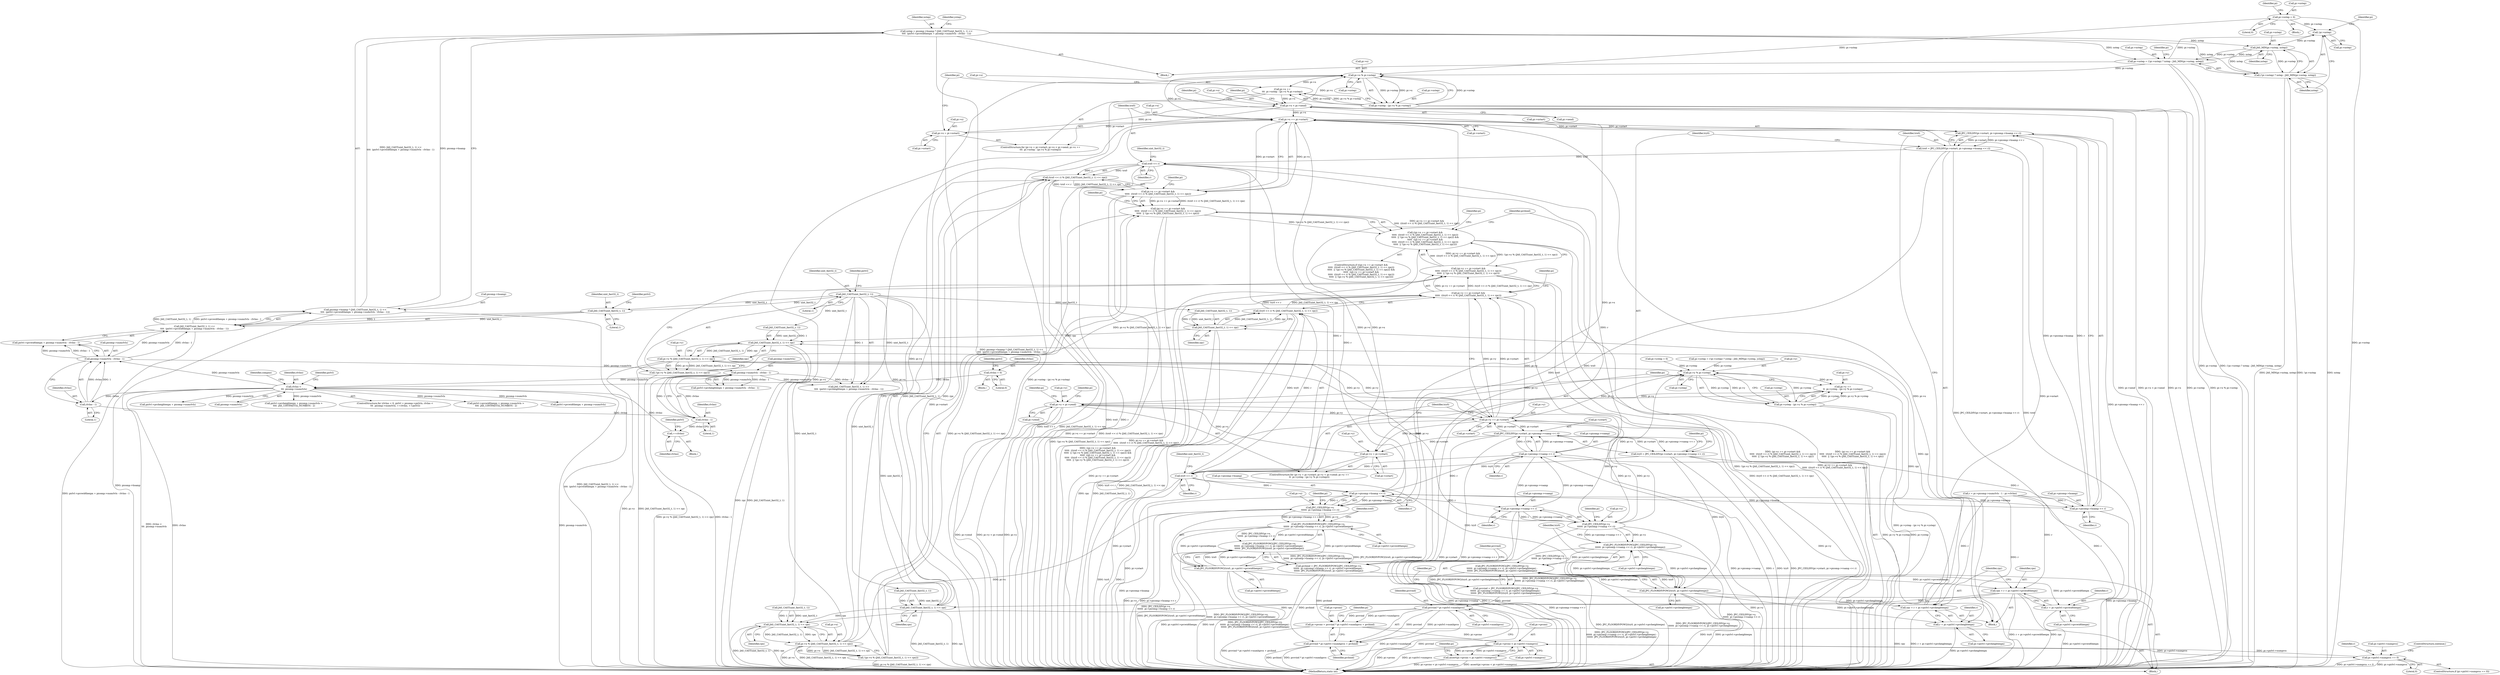 digraph "0_jasper_f25486c3d4aa472fec79150f2c41ed4333395d3d@pointer" {
"1000259" [label="(Call,!pi->xstep)"];
"1000254" [label="(Call,pi->xstep = (!pi->xstep) ? xstep : JAS_MIN(pi->xstep, xstep))"];
"1000264" [label="(Call,JAS_MIN(pi->xstep, xstep))"];
"1000259" [label="(Call,!pi->xstep)"];
"1000132" [label="(Call,pi->xstep = 0)"];
"1000212" [label="(Call,xstep = picomp->hsamp * (JAS_CAST(uint_fast32_t, 1) <<\n\t\t\t\t  (pirlvl->prcwidthexpn + picomp->numrlvls - rlvlno - 1)))"];
"1000214" [label="(Call,picomp->hsamp * (JAS_CAST(uint_fast32_t, 1) <<\n\t\t\t\t  (pirlvl->prcwidthexpn + picomp->numrlvls - rlvlno - 1)))"];
"1000218" [label="(Call,JAS_CAST(uint_fast32_t, 1) <<\n\t\t\t\t  (pirlvl->prcwidthexpn + picomp->numrlvls - rlvlno - 1))"];
"1000219" [label="(Call,JAS_CAST(uint_fast32_t, 1))"];
"1000240" [label="(Call,JAS_CAST(uint_fast32_t, 1))"];
"1000226" [label="(Call,picomp->numrlvls - rlvlno - 1)"];
"1000173" [label="(Call,rlvlno <\n \t\t\t  picomp->numrlvls)"];
"1000165" [label="(Call,rlvlno = 0)"];
"1000179" [label="(Call,++rlvlno)"];
"1000251" [label="(Call,rlvlno - 1)"];
"1000230" [label="(Call,rlvlno - 1)"];
"1000247" [label="(Call,picomp->numrlvls - rlvlno - 1)"];
"1000371" [label="(Call,pi->x % pi->xstep)"];
"1000363" [label="(Call,pi->x +=\n\t\t\t  pi->xstep - (pi->x % pi->xstep))"];
"1000356" [label="(Call,pi->x < pi->xend)"];
"1000524" [label="(Call,pi->x == pi->xstart)"];
"1000349" [label="(Call,pi->x = pi->xstart)"];
"1000496" [label="(Call,JPC_CEILDIV(pi->xstart, pi->picomp->hsamp << r))"];
"1000494" [label="(Call,trx0 = JPC_CEILDIV(pi->xstart, pi->picomp->hsamp << r))"];
"1000532" [label="(Call,trx0 << r)"];
"1000531" [label="(Call,(trx0 << r) % (JAS_CAST(uint_fast32_t, 1) << rpx))"];
"1000523" [label="(Call,pi->x == pi->xstart &&\n\t\t\t\t\t  ((trx0 << r) % (JAS_CAST(uint_fast32_t, 1) << rpx)))"];
"1000522" [label="(Call,(pi->x == pi->xstart &&\n\t\t\t\t\t  ((trx0 << r) % (JAS_CAST(uint_fast32_t, 1) << rpx)))\n\t\t\t\t\t  || !(pi->x % (JAS_CAST(uint_fast32_t, 1) << rpx)))"];
"1000521" [label="(Call,((pi->x == pi->xstart &&\n\t\t\t\t\t  ((trx0 << r) % (JAS_CAST(uint_fast32_t, 1) << rpx)))\n\t\t\t\t\t  || !(pi->x % (JAS_CAST(uint_fast32_t, 1) << rpx))) &&\n\t\t\t\t\t  ((pi->y == pi->ystart &&\n\t\t\t\t\t  ((try0 << r) % (JAS_CAST(uint_fast32_t, 1) << rpy)))\n\t\t\t\t\t  || !(pi->y % (JAS_CAST(uint_fast32_t, 1) << rpy))))"];
"1000560" [label="(Call,try0 << r)"];
"1000559" [label="(Call,(try0 << r) % (JAS_CAST(uint_fast32_t, 1) << rpy))"];
"1000551" [label="(Call,pi->y == pi->ystart &&\n\t\t\t\t\t  ((try0 << r) % (JAS_CAST(uint_fast32_t, 1) << rpy)))"];
"1000550" [label="(Call,(pi->y == pi->ystart &&\n\t\t\t\t\t  ((try0 << r) % (JAS_CAST(uint_fast32_t, 1) << rpy)))\n\t\t\t\t\t  || !(pi->y % (JAS_CAST(uint_fast32_t, 1) << rpy)))"];
"1000587" [label="(Call,pi->picomp->hsamp << r)"];
"1000500" [label="(Call,pi->picomp->hsamp << r)"];
"1000513" [label="(Call,pi->picomp->vsamp << r)"];
"1000509" [label="(Call,JPC_CEILDIV(pi->ystart, pi->picomp->vsamp << r))"];
"1000318" [label="(Call,pi->y = pi->ystart)"];
"1000325" [label="(Call,pi->y < pi->yend)"];
"1000340" [label="(Call,pi->y % pi->ystep)"];
"1000332" [label="(Call,pi->y +=\n\t\t  pi->ystep - (pi->y % pi->ystep))"];
"1000336" [label="(Call,pi->ystep - (pi->y % pi->ystep))"];
"1000552" [label="(Call,pi->y == pi->ystart)"];
"1000569" [label="(Call,pi->y % (JAS_CAST(uint_fast32_t, 1) << rpy))"];
"1000568" [label="(Call,!(pi->y % (JAS_CAST(uint_fast32_t, 1) << rpy)))"];
"1000610" [label="(Call,JPC_CEILDIV(pi->y,\n\t\t\t\t\t\t  pi->picomp->vsamp << r))"];
"1000609" [label="(Call,JPC_FLOORDIVPOW2(JPC_CEILDIV(pi->y,\n\t\t\t\t\t\t  pi->picomp->vsamp << r), pi->pirlvl->prcheightexpn))"];
"1000608" [label="(Call,JPC_FLOORDIVPOW2(JPC_CEILDIV(pi->y,\n\t\t\t\t\t\t  pi->picomp->vsamp << r), pi->pirlvl->prcheightexpn) -\n\t\t\t\t\t\t  JPC_FLOORDIVPOW2(try0, pi->pirlvl->prcheightexpn))"];
"1000606" [label="(Call,prcvind = JPC_FLOORDIVPOW2(JPC_CEILDIV(pi->y,\n\t\t\t\t\t\t  pi->picomp->vsamp << r), pi->pirlvl->prcheightexpn) -\n\t\t\t\t\t\t  JPC_FLOORDIVPOW2(try0, pi->pirlvl->prcheightexpn))"];
"1000638" [label="(Call,prcvind * pi->pirlvl->numhprcs)"];
"1000633" [label="(Call,pi->prcno = prcvind * pi->pirlvl->numhprcs + prchind)"];
"1000647" [label="(Call,pi->prcno < pi->pirlvl->numprcs)"];
"1000454" [label="(Call,pi->pirlvl->numprcs == 0)"];
"1000646" [label="(Call,assert(pi->prcno < pi->pirlvl->numprcs))"];
"1000637" [label="(Call,prcvind * pi->pirlvl->numhprcs + prchind)"];
"1000626" [label="(Call,JPC_FLOORDIVPOW2(try0, pi->pirlvl->prcheightexpn))"];
"1000485" [label="(Call,rpy = r + pi->pirlvl->prcheightexpn)"];
"1000563" [label="(Call,JAS_CAST(uint_fast32_t, 1) << rpy)"];
"1000573" [label="(Call,JAS_CAST(uint_fast32_t, 1) << rpy)"];
"1000487" [label="(Call,r + pi->pirlvl->prcheightexpn)"];
"1000507" [label="(Call,try0 = JPC_CEILDIV(pi->ystart, pi->picomp->vsamp << r))"];
"1000614" [label="(Call,pi->picomp->vsamp << r)"];
"1000583" [label="(Call,JPC_CEILDIV(pi->x,\n\t\t\t\t\t\t  pi->picomp->hsamp << r))"];
"1000582" [label="(Call,JPC_FLOORDIVPOW2(JPC_CEILDIV(pi->x,\n\t\t\t\t\t\t  pi->picomp->hsamp << r), pi->pirlvl->prcwidthexpn))"];
"1000581" [label="(Call,JPC_FLOORDIVPOW2(JPC_CEILDIV(pi->x,\n\t\t\t\t\t\t  pi->picomp->hsamp << r), pi->pirlvl->prcwidthexpn) -\n\t\t\t\t\t\t  JPC_FLOORDIVPOW2(trx0, pi->pirlvl->prcwidthexpn))"];
"1000579" [label="(Call,prchind = JPC_FLOORDIVPOW2(JPC_CEILDIV(pi->x,\n\t\t\t\t\t\t  pi->picomp->hsamp << r), pi->pirlvl->prcwidthexpn) -\n\t\t\t\t\t\t  JPC_FLOORDIVPOW2(trx0, pi->pirlvl->prcwidthexpn))"];
"1000599" [label="(Call,JPC_FLOORDIVPOW2(trx0, pi->pirlvl->prcwidthexpn))"];
"1000476" [label="(Call,rpx = r + pi->pirlvl->prcwidthexpn)"];
"1000535" [label="(Call,JAS_CAST(uint_fast32_t, 1) << rpx)"];
"1000545" [label="(Call,JAS_CAST(uint_fast32_t, 1) << rpx)"];
"1000541" [label="(Call,pi->x % (JAS_CAST(uint_fast32_t, 1) << rpx))"];
"1000540" [label="(Call,!(pi->x % (JAS_CAST(uint_fast32_t, 1) << rpx)))"];
"1000478" [label="(Call,r + pi->pirlvl->prcwidthexpn)"];
"1000367" [label="(Call,pi->xstep - (pi->x % pi->xstep))"];
"1000258" [label="(Call,(!pi->xstep) ? xstep : JAS_MIN(pi->xstep, xstep))"];
"1000351" [label="(Identifier,pi)"];
"1000227" [label="(Call,picomp->numrlvls)"];
"1000649" [label="(Identifier,pi)"];
"1000588" [label="(Call,pi->picomp->hsamp)"];
"1000577" [label="(Identifier,rpy)"];
"1000638" [label="(Call,prcvind * pi->pirlvl->numhprcs)"];
"1000621" [label="(Call,pi->pirlvl->prcheightexpn)"];
"1000606" [label="(Call,prcvind = JPC_FLOORDIVPOW2(JPC_CEILDIV(pi->y,\n\t\t\t\t\t\t  pi->picomp->vsamp << r), pi->pirlvl->prcheightexpn) -\n\t\t\t\t\t\t  JPC_FLOORDIVPOW2(try0, pi->pirlvl->prcheightexpn))"];
"1000165" [label="(Call,rlvlno = 0)"];
"1000550" [label="(Call,(pi->y == pi->ystart &&\n\t\t\t\t\t  ((try0 << r) % (JAS_CAST(uint_fast32_t, 1) << rpy)))\n\t\t\t\t\t  || !(pi->y % (JAS_CAST(uint_fast32_t, 1) << rpy)))"];
"1000327" [label="(Identifier,pi)"];
"1000353" [label="(Call,pi->xstart)"];
"1000254" [label="(Call,pi->xstep = (!pi->xstep) ? xstep : JAS_MIN(pi->xstep, xstep))"];
"1000640" [label="(Call,pi->pirlvl->numhprcs)"];
"1000634" [label="(Call,pi->prcno)"];
"1000564" [label="(Call,JAS_CAST(uint_fast32_t, 1))"];
"1000532" [label="(Call,trx0 << r)"];
"1000269" [label="(Call,pi->ystep = (!pi->ystep) ? ystep : JAS_MIN(pi->ystep, ystep))"];
"1000243" [label="(Call,pirlvl->prcheightexpn + picomp->numrlvls - rlvlno - 1)"];
"1000479" [label="(Identifier,r)"];
"1000212" [label="(Call,xstep = picomp->hsamp * (JAS_CAST(uint_fast32_t, 1) <<\n\t\t\t\t  (pirlvl->prcwidthexpn + picomp->numrlvls - rlvlno - 1)))"];
"1000541" [label="(Call,pi->x % (JAS_CAST(uint_fast32_t, 1) << rpx))"];
"1000218" [label="(Call,JAS_CAST(uint_fast32_t, 1) <<\n\t\t\t\t  (pirlvl->prcwidthexpn + picomp->numrlvls - rlvlno - 1))"];
"1000537" [label="(Identifier,uint_fast32_t)"];
"1000551" [label="(Call,pi->y == pi->ystart &&\n\t\t\t\t\t  ((try0 << r) % (JAS_CAST(uint_fast32_t, 1) << rpy)))"];
"1000356" [label="(Call,pi->x < pi->xend)"];
"1000139" [label="(Identifier,pi)"];
"1000242" [label="(Literal,1)"];
"1000159" [label="(Identifier,compno)"];
"1000255" [label="(Call,pi->xstep)"];
"1000186" [label="(Call,pirlvl->prcwidthexpn + picomp->numrlvls >\n \t\t\t\t  JAS_UINTFAST32_NUMBITS - 2)"];
"1000528" [label="(Call,pi->xstart)"];
"1000531" [label="(Call,(trx0 << r) % (JAS_CAST(uint_fast32_t, 1) << rpx))"];
"1000507" [label="(Call,try0 = JPC_CEILDIV(pi->ystart, pi->picomp->vsamp << r))"];
"1000336" [label="(Call,pi->ystep - (pi->y % pi->ystep))"];
"1000260" [label="(Call,pi->xstep)"];
"1000523" [label="(Call,pi->x == pi->xstart &&\n\t\t\t\t\t  ((trx0 << r) % (JAS_CAST(uint_fast32_t, 1) << rpx)))"];
"1000561" [label="(Identifier,try0)"];
"1000608" [label="(Call,JPC_FLOORDIVPOW2(JPC_CEILDIV(pi->y,\n\t\t\t\t\t\t  pi->picomp->vsamp << r), pi->pirlvl->prcheightexpn) -\n\t\t\t\t\t\t  JPC_FLOORDIVPOW2(try0, pi->pirlvl->prcheightexpn))"];
"1000645" [label="(Identifier,prchind)"];
"1000454" [label="(Call,pi->pirlvl->numprcs == 0)"];
"1000221" [label="(Literal,1)"];
"1000477" [label="(Identifier,rpx)"];
"1000187" [label="(Call,pirlvl->prcwidthexpn + picomp->numrlvls)"];
"1000341" [label="(Call,pi->y)"];
"1000183" [label="(Block,)"];
"1000611" [label="(Call,pi->y)"];
"1000647" [label="(Call,pi->prcno < pi->pirlvl->numprcs)"];
"1000486" [label="(Identifier,rpy)"];
"1000601" [label="(Call,pi->pirlvl->prcwidthexpn)"];
"1000326" [label="(Call,pi->y)"];
"1000545" [label="(Call,JAS_CAST(uint_fast32_t, 1) << rpx)"];
"1000584" [label="(Call,pi->x)"];
"1000568" [label="(Call,!(pi->y % (JAS_CAST(uint_fast32_t, 1) << rpy)))"];
"1000314" [label="(Identifier,pi)"];
"1000215" [label="(Call,picomp->hsamp)"];
"1000348" [label="(ControlStructure,for (pi->x = pi->xstart; pi->x < pi->xend; pi->x +=\n\t\t\t  pi->xstep - (pi->x % pi->xstep)))"];
"1000556" [label="(Call,pi->ystart)"];
"1000251" [label="(Call,rlvlno - 1)"];
"1000573" [label="(Call,JAS_CAST(uint_fast32_t, 1) << rpy)"];
"1000635" [label="(Identifier,pi)"];
"1000600" [label="(Identifier,trx0)"];
"1000248" [label="(Call,picomp->numrlvls)"];
"1000174" [label="(Identifier,rlvlno)"];
"1000508" [label="(Identifier,try0)"];
"1000137" [label="(Call,pi->ystep = 0)"];
"1000234" [label="(Identifier,ystep)"];
"1000372" [label="(Call,pi->x)"];
"1000318" [label="(Call,pi->y = pi->ystart)"];
"1000214" [label="(Call,picomp->hsamp * (JAS_CAST(uint_fast32_t, 1) <<\n\t\t\t\t  (pirlvl->prcwidthexpn + picomp->numrlvls - rlvlno - 1)))"];
"1000596" [label="(Identifier,pi)"];
"1000258" [label="(Call,(!pi->xstep) ? xstep : JAS_MIN(pi->xstep, xstep))"];
"1000478" [label="(Call,r + pi->pirlvl->prcwidthexpn)"];
"1000536" [label="(Call,JAS_CAST(uint_fast32_t, 1))"];
"1000375" [label="(Call,pi->xstep)"];
"1000268" [label="(Identifier,xstep)"];
"1000198" [label="(Call,pirlvl->prcheightexpn + picomp->numrlvls)"];
"1000213" [label="(Identifier,xstep)"];
"1000349" [label="(Call,pi->x = pi->xstart)"];
"1000525" [label="(Call,pi->x)"];
"1000224" [label="(Identifier,pirlvl)"];
"1000609" [label="(Call,JPC_FLOORDIVPOW2(JPC_CEILDIV(pi->y,\n\t\t\t\t\t\t  pi->picomp->vsamp << r), pi->pirlvl->prcheightexpn))"];
"1000241" [label="(Identifier,uint_fast32_t)"];
"1000543" [label="(Identifier,pi)"];
"1000175" [label="(Call,picomp->numrlvls)"];
"1000513" [label="(Call,pi->picomp->vsamp << r)"];
"1000563" [label="(Call,JAS_CAST(uint_fast32_t, 1) << rpy)"];
"1000178" [label="(Block,)"];
"1000552" [label="(Call,pi->y == pi->ystart)"];
"1000633" [label="(Call,pi->prcno = prcvind * pi->pirlvl->numhprcs + prchind)"];
"1000712" [label="(MethodReturn,static int)"];
"1000266" [label="(Identifier,pi)"];
"1000578" [label="(Block,)"];
"1000626" [label="(Call,JPC_FLOORDIVPOW2(try0, pi->pirlvl->prcheightexpn))"];
"1000535" [label="(Call,JAS_CAST(uint_fast32_t, 1) << rpx)"];
"1000367" [label="(Call,pi->xstep - (pi->x % pi->xstep))"];
"1000464" [label="(Identifier,r)"];
"1000610" [label="(Call,JPC_CEILDIV(pi->y,\n\t\t\t\t\t\t  pi->picomp->vsamp << r))"];
"1000371" [label="(Call,pi->x % pi->xstep)"];
"1000360" [label="(Call,pi->xend)"];
"1000485" [label="(Call,rpy = r + pi->pirlvl->prcheightexpn)"];
"1000521" [label="(Call,((pi->x == pi->xstart &&\n\t\t\t\t\t  ((trx0 << r) % (JAS_CAST(uint_fast32_t, 1) << rpx)))\n\t\t\t\t\t  || !(pi->x % (JAS_CAST(uint_fast32_t, 1) << rpx))) &&\n\t\t\t\t\t  ((pi->y == pi->ystart &&\n\t\t\t\t\t  ((try0 << r) % (JAS_CAST(uint_fast32_t, 1) << rpy)))\n\t\t\t\t\t  || !(pi->y % (JAS_CAST(uint_fast32_t, 1) << rpy))))"];
"1000646" [label="(Call,assert(pi->prcno < pi->pirlvl->numprcs))"];
"1000526" [label="(Identifier,pi)"];
"1000166" [label="(Identifier,rlvlno)"];
"1000496" [label="(Call,JPC_CEILDIV(pi->xstart, pi->picomp->hsamp << r))"];
"1000520" [label="(ControlStructure,if (((pi->x == pi->xstart &&\n\t\t\t\t\t  ((trx0 << r) % (JAS_CAST(uint_fast32_t, 1) << rpx)))\n\t\t\t\t\t  || !(pi->x % (JAS_CAST(uint_fast32_t, 1) << rpx))) &&\n\t\t\t\t\t  ((pi->y == pi->ystart &&\n\t\t\t\t\t  ((try0 << r) % (JAS_CAST(uint_fast32_t, 1) << rpy)))\n\t\t\t\t\t  || !(pi->y % (JAS_CAST(uint_fast32_t, 1) << rpy)))))"];
"1000546" [label="(Call,JAS_CAST(uint_fast32_t, 1))"];
"1000337" [label="(Call,pi->ystep)"];
"1000581" [label="(Call,JPC_FLOORDIVPOW2(JPC_CEILDIV(pi->x,\n\t\t\t\t\t\t  pi->picomp->hsamp << r), pi->pirlvl->prcwidthexpn) -\n\t\t\t\t\t\t  JPC_FLOORDIVPOW2(trx0, pi->pirlvl->prcwidthexpn))"];
"1000522" [label="(Call,(pi->x == pi->xstart &&\n\t\t\t\t\t  ((trx0 << r) % (JAS_CAST(uint_fast32_t, 1) << rpx)))\n\t\t\t\t\t  || !(pi->x % (JAS_CAST(uint_fast32_t, 1) << rpx)))"];
"1000637" [label="(Call,prcvind * pi->pirlvl->numhprcs + prchind)"];
"1000639" [label="(Identifier,prcvind)"];
"1000173" [label="(Call,rlvlno <\n \t\t\t  picomp->numrlvls)"];
"1000628" [label="(Call,pi->pirlvl->prcheightexpn)"];
"1000222" [label="(Call,pirlvl->prcwidthexpn + picomp->numrlvls - rlvlno - 1)"];
"1000648" [label="(Call,pi->prcno)"];
"1000259" [label="(Call,!pi->xstep)"];
"1000357" [label="(Call,pi->x)"];
"1000322" [label="(Call,pi->ystart)"];
"1000240" [label="(Call,JAS_CAST(uint_fast32_t, 1))"];
"1000169" [label="(Identifier,pirlvl)"];
"1000559" [label="(Call,(try0 << r) % (JAS_CAST(uint_fast32_t, 1) << rpy))"];
"1000514" [label="(Call,pi->picomp->vsamp)"];
"1000334" [label="(Identifier,pi)"];
"1000569" [label="(Call,pi->y % (JAS_CAST(uint_fast32_t, 1) << rpy))"];
"1000587" [label="(Call,pi->picomp->hsamp << r)"];
"1000489" [label="(Call,pi->pirlvl->prcheightexpn)"];
"1000488" [label="(Identifier,r)"];
"1000594" [label="(Call,pi->pirlvl->prcwidthexpn)"];
"1000554" [label="(Identifier,pi)"];
"1000476" [label="(Call,rpx = r + pi->pirlvl->prcwidthexpn)"];
"1000265" [label="(Call,pi->xstep)"];
"1000252" [label="(Identifier,rlvlno)"];
"1000580" [label="(Identifier,prchind)"];
"1000460" [label="(Literal,0)"];
"1000219" [label="(Call,JAS_CAST(uint_fast32_t, 1))"];
"1000164" [label="(Block,)"];
"1000383" [label="(Identifier,pi)"];
"1000509" [label="(Call,JPC_CEILDIV(pi->ystart, pi->picomp->vsamp << r))"];
"1000364" [label="(Call,pi->x)"];
"1000340" [label="(Call,pi->y % pi->ystep)"];
"1000627" [label="(Identifier,try0)"];
"1000332" [label="(Call,pi->y +=\n\t\t  pi->ystep - (pi->y % pi->ystep))"];
"1000542" [label="(Call,pi->x)"];
"1000607" [label="(Identifier,prcvind)"];
"1000231" [label="(Identifier,rlvlno)"];
"1000510" [label="(Call,pi->ystart)"];
"1000182" [label="(Identifier,pirlvl)"];
"1000480" [label="(Call,pi->pirlvl->prcwidthexpn)"];
"1000553" [label="(Call,pi->y)"];
"1000245" [label="(Identifier,pirlvl)"];
"1000533" [label="(Identifier,trx0)"];
"1000579" [label="(Call,prchind = JPC_FLOORDIVPOW2(JPC_CEILDIV(pi->x,\n\t\t\t\t\t\t  pi->picomp->hsamp << r), pi->pirlvl->prcwidthexpn) -\n\t\t\t\t\t\t  JPC_FLOORDIVPOW2(trx0, pi->pirlvl->prcwidthexpn))"];
"1000131" [label="(Block,)"];
"1000453" [label="(ControlStructure,if (pi->pirlvl->numprcs == 0))"];
"1000497" [label="(Call,pi->xstart)"];
"1000132" [label="(Call,pi->xstep = 0)"];
"1000363" [label="(Call,pi->x +=\n\t\t\t  pi->xstep - (pi->x % pi->xstep))"];
"1000583" [label="(Call,JPC_CEILDIV(pi->x,\n\t\t\t\t\t\t  pi->picomp->hsamp << r))"];
"1000562" [label="(Identifier,r)"];
"1000549" [label="(Identifier,rpx)"];
"1000540" [label="(Call,!(pi->x % (JAS_CAST(uint_fast32_t, 1) << rpx)))"];
"1000179" [label="(Call,++rlvlno)"];
"1000524" [label="(Call,pi->x == pi->xstart)"];
"1000271" [label="(Identifier,pi)"];
"1000593" [label="(Identifier,r)"];
"1000368" [label="(Call,pi->xstep)"];
"1000226" [label="(Call,picomp->numrlvls - rlvlno - 1)"];
"1000455" [label="(Call,pi->pirlvl->numprcs)"];
"1000325" [label="(Call,pi->y < pi->yend)"];
"1000651" [label="(Call,pi->pirlvl->numprcs)"];
"1000539" [label="(Identifier,rpx)"];
"1000570" [label="(Call,pi->y)"];
"1000614" [label="(Call,pi->picomp->vsamp << r)"];
"1000253" [label="(Literal,1)"];
"1000167" [label="(Literal,0)"];
"1000494" [label="(Call,trx0 = JPC_CEILDIV(pi->xstart, pi->picomp->hsamp << r))"];
"1000500" [label="(Call,pi->picomp->hsamp << r)"];
"1000599" [label="(Call,JPC_FLOORDIVPOW2(trx0, pi->pirlvl->prcwidthexpn))"];
"1000574" [label="(Call,JAS_CAST(uint_fast32_t, 1))"];
"1000519" [label="(Identifier,r)"];
"1000462" [label="(ControlStructure,continue;)"];
"1000317" [label="(ControlStructure,for (pi->y = pi->ystart; pi->y < pi->yend; pi->y +=\n\t\t  pi->ystep - (pi->y % pi->ystep)))"];
"1000329" [label="(Call,pi->yend)"];
"1000197" [label="(Call,pirlvl->prcheightexpn + picomp->numrlvls >\n \t\t\t\t  JAS_UINTFAST32_NUMBITS - 2)"];
"1000659" [label="(Identifier,pi)"];
"1000567" [label="(Identifier,rpy)"];
"1000180" [label="(Identifier,rlvlno)"];
"1000189" [label="(Identifier,pirlvl)"];
"1000620" [label="(Identifier,r)"];
"1000232" [label="(Literal,1)"];
"1000506" [label="(Identifier,r)"];
"1000571" [label="(Identifier,pi)"];
"1000358" [label="(Identifier,pi)"];
"1000264" [label="(Call,JAS_MIN(pi->xstep, xstep))"];
"1000163" [label="(ControlStructure,for (rlvlno = 0, pirlvl = picomp->pirlvls; rlvlno <\n \t\t\t  picomp->numrlvls; ++rlvlno, ++pirlvl))"];
"1000136" [label="(Literal,0)"];
"1000463" [label="(Call,r = pi->picomp->numrlvls - 1 - pi->rlvlno)"];
"1000565" [label="(Identifier,uint_fast32_t)"];
"1000350" [label="(Call,pi->x)"];
"1000534" [label="(Identifier,r)"];
"1000560" [label="(Call,try0 << r)"];
"1000247" [label="(Call,picomp->numrlvls - rlvlno - 1)"];
"1000623" [label="(Identifier,pi)"];
"1000133" [label="(Call,pi->xstep)"];
"1000263" [label="(Identifier,xstep)"];
"1000220" [label="(Identifier,uint_fast32_t)"];
"1000426" [label="(Block,)"];
"1000319" [label="(Call,pi->y)"];
"1000501" [label="(Call,pi->picomp->hsamp)"];
"1000333" [label="(Call,pi->y)"];
"1000615" [label="(Call,pi->picomp->vsamp)"];
"1000230" [label="(Call,rlvlno - 1)"];
"1000344" [label="(Call,pi->ystep)"];
"1000420" [label="(Identifier,pi)"];
"1000239" [label="(Call,JAS_CAST(uint_fast32_t, 1) <<\n\t\t\t\t  (pirlvl->prcheightexpn + picomp->numrlvls - rlvlno - 1))"];
"1000487" [label="(Call,r + pi->pirlvl->prcheightexpn)"];
"1000582" [label="(Call,JPC_FLOORDIVPOW2(JPC_CEILDIV(pi->x,\n\t\t\t\t\t\t  pi->picomp->hsamp << r), pi->pirlvl->prcwidthexpn))"];
"1000495" [label="(Identifier,trx0)"];
"1000259" -> "1000258"  [label="AST: "];
"1000259" -> "1000260"  [label="CFG: "];
"1000260" -> "1000259"  [label="AST: "];
"1000263" -> "1000259"  [label="CFG: "];
"1000266" -> "1000259"  [label="CFG: "];
"1000254" -> "1000259"  [label="DDG: pi->xstep"];
"1000132" -> "1000259"  [label="DDG: pi->xstep"];
"1000259" -> "1000264"  [label="DDG: pi->xstep"];
"1000254" -> "1000183"  [label="AST: "];
"1000254" -> "1000258"  [label="CFG: "];
"1000255" -> "1000254"  [label="AST: "];
"1000258" -> "1000254"  [label="AST: "];
"1000271" -> "1000254"  [label="CFG: "];
"1000254" -> "1000712"  [label="DDG: pi->xstep"];
"1000254" -> "1000712"  [label="DDG: (!pi->xstep) ? xstep : JAS_MIN(pi->xstep, xstep)"];
"1000264" -> "1000254"  [label="DDG: xstep"];
"1000264" -> "1000254"  [label="DDG: pi->xstep"];
"1000212" -> "1000254"  [label="DDG: xstep"];
"1000254" -> "1000371"  [label="DDG: pi->xstep"];
"1000264" -> "1000258"  [label="AST: "];
"1000264" -> "1000268"  [label="CFG: "];
"1000265" -> "1000264"  [label="AST: "];
"1000268" -> "1000264"  [label="AST: "];
"1000258" -> "1000264"  [label="CFG: "];
"1000264" -> "1000258"  [label="DDG: xstep"];
"1000264" -> "1000258"  [label="DDG: pi->xstep"];
"1000212" -> "1000264"  [label="DDG: xstep"];
"1000132" -> "1000131"  [label="AST: "];
"1000132" -> "1000136"  [label="CFG: "];
"1000133" -> "1000132"  [label="AST: "];
"1000136" -> "1000132"  [label="AST: "];
"1000139" -> "1000132"  [label="CFG: "];
"1000132" -> "1000712"  [label="DDG: pi->xstep"];
"1000132" -> "1000371"  [label="DDG: pi->xstep"];
"1000212" -> "1000183"  [label="AST: "];
"1000212" -> "1000214"  [label="CFG: "];
"1000213" -> "1000212"  [label="AST: "];
"1000214" -> "1000212"  [label="AST: "];
"1000234" -> "1000212"  [label="CFG: "];
"1000212" -> "1000712"  [label="DDG: picomp->hsamp * (JAS_CAST(uint_fast32_t, 1) <<\n\t\t\t\t  (pirlvl->prcwidthexpn + picomp->numrlvls - rlvlno - 1))"];
"1000214" -> "1000212"  [label="DDG: picomp->hsamp"];
"1000214" -> "1000212"  [label="DDG: JAS_CAST(uint_fast32_t, 1) <<\n\t\t\t\t  (pirlvl->prcwidthexpn + picomp->numrlvls - rlvlno - 1)"];
"1000212" -> "1000258"  [label="DDG: xstep"];
"1000214" -> "1000218"  [label="CFG: "];
"1000215" -> "1000214"  [label="AST: "];
"1000218" -> "1000214"  [label="AST: "];
"1000214" -> "1000712"  [label="DDG: JAS_CAST(uint_fast32_t, 1) <<\n\t\t\t\t  (pirlvl->prcwidthexpn + picomp->numrlvls - rlvlno - 1)"];
"1000214" -> "1000712"  [label="DDG: picomp->hsamp"];
"1000218" -> "1000214"  [label="DDG: JAS_CAST(uint_fast32_t, 1)"];
"1000218" -> "1000214"  [label="DDG: pirlvl->prcwidthexpn + picomp->numrlvls - rlvlno - 1"];
"1000218" -> "1000222"  [label="CFG: "];
"1000219" -> "1000218"  [label="AST: "];
"1000222" -> "1000218"  [label="AST: "];
"1000218" -> "1000712"  [label="DDG: pirlvl->prcwidthexpn + picomp->numrlvls - rlvlno - 1"];
"1000219" -> "1000218"  [label="DDG: uint_fast32_t"];
"1000219" -> "1000218"  [label="DDG: 1"];
"1000226" -> "1000218"  [label="DDG: picomp->numrlvls"];
"1000226" -> "1000218"  [label="DDG: rlvlno - 1"];
"1000219" -> "1000221"  [label="CFG: "];
"1000220" -> "1000219"  [label="AST: "];
"1000221" -> "1000219"  [label="AST: "];
"1000224" -> "1000219"  [label="CFG: "];
"1000240" -> "1000219"  [label="DDG: uint_fast32_t"];
"1000219" -> "1000240"  [label="DDG: uint_fast32_t"];
"1000240" -> "1000239"  [label="AST: "];
"1000240" -> "1000242"  [label="CFG: "];
"1000241" -> "1000240"  [label="AST: "];
"1000242" -> "1000240"  [label="AST: "];
"1000245" -> "1000240"  [label="CFG: "];
"1000240" -> "1000712"  [label="DDG: uint_fast32_t"];
"1000240" -> "1000239"  [label="DDG: uint_fast32_t"];
"1000240" -> "1000239"  [label="DDG: 1"];
"1000240" -> "1000536"  [label="DDG: uint_fast32_t"];
"1000240" -> "1000546"  [label="DDG: uint_fast32_t"];
"1000240" -> "1000564"  [label="DDG: uint_fast32_t"];
"1000240" -> "1000574"  [label="DDG: uint_fast32_t"];
"1000226" -> "1000222"  [label="AST: "];
"1000226" -> "1000230"  [label="CFG: "];
"1000227" -> "1000226"  [label="AST: "];
"1000230" -> "1000226"  [label="AST: "];
"1000222" -> "1000226"  [label="CFG: "];
"1000226" -> "1000222"  [label="DDG: picomp->numrlvls"];
"1000226" -> "1000222"  [label="DDG: rlvlno - 1"];
"1000173" -> "1000226"  [label="DDG: picomp->numrlvls"];
"1000230" -> "1000226"  [label="DDG: rlvlno"];
"1000230" -> "1000226"  [label="DDG: 1"];
"1000226" -> "1000247"  [label="DDG: picomp->numrlvls"];
"1000173" -> "1000163"  [label="AST: "];
"1000173" -> "1000175"  [label="CFG: "];
"1000174" -> "1000173"  [label="AST: "];
"1000175" -> "1000173"  [label="AST: "];
"1000189" -> "1000173"  [label="CFG: "];
"1000159" -> "1000173"  [label="CFG: "];
"1000173" -> "1000712"  [label="DDG: rlvlno <\n \t\t\t  picomp->numrlvls"];
"1000173" -> "1000712"  [label="DDG: rlvlno"];
"1000173" -> "1000712"  [label="DDG: picomp->numrlvls"];
"1000165" -> "1000173"  [label="DDG: rlvlno"];
"1000179" -> "1000173"  [label="DDG: rlvlno"];
"1000247" -> "1000173"  [label="DDG: picomp->numrlvls"];
"1000173" -> "1000186"  [label="DDG: picomp->numrlvls"];
"1000173" -> "1000187"  [label="DDG: picomp->numrlvls"];
"1000173" -> "1000197"  [label="DDG: picomp->numrlvls"];
"1000173" -> "1000198"  [label="DDG: picomp->numrlvls"];
"1000173" -> "1000230"  [label="DDG: rlvlno"];
"1000165" -> "1000164"  [label="AST: "];
"1000165" -> "1000167"  [label="CFG: "];
"1000166" -> "1000165"  [label="AST: "];
"1000167" -> "1000165"  [label="AST: "];
"1000169" -> "1000165"  [label="CFG: "];
"1000179" -> "1000178"  [label="AST: "];
"1000179" -> "1000180"  [label="CFG: "];
"1000180" -> "1000179"  [label="AST: "];
"1000182" -> "1000179"  [label="CFG: "];
"1000251" -> "1000179"  [label="DDG: rlvlno"];
"1000251" -> "1000247"  [label="AST: "];
"1000251" -> "1000253"  [label="CFG: "];
"1000252" -> "1000251"  [label="AST: "];
"1000253" -> "1000251"  [label="AST: "];
"1000247" -> "1000251"  [label="CFG: "];
"1000251" -> "1000247"  [label="DDG: rlvlno"];
"1000251" -> "1000247"  [label="DDG: 1"];
"1000230" -> "1000251"  [label="DDG: rlvlno"];
"1000230" -> "1000232"  [label="CFG: "];
"1000231" -> "1000230"  [label="AST: "];
"1000232" -> "1000230"  [label="AST: "];
"1000247" -> "1000243"  [label="AST: "];
"1000248" -> "1000247"  [label="AST: "];
"1000243" -> "1000247"  [label="CFG: "];
"1000247" -> "1000712"  [label="DDG: rlvlno - 1"];
"1000247" -> "1000239"  [label="DDG: picomp->numrlvls"];
"1000247" -> "1000239"  [label="DDG: rlvlno - 1"];
"1000247" -> "1000243"  [label="DDG: picomp->numrlvls"];
"1000247" -> "1000243"  [label="DDG: rlvlno - 1"];
"1000371" -> "1000367"  [label="AST: "];
"1000371" -> "1000375"  [label="CFG: "];
"1000372" -> "1000371"  [label="AST: "];
"1000375" -> "1000371"  [label="AST: "];
"1000367" -> "1000371"  [label="CFG: "];
"1000371" -> "1000363"  [label="DDG: pi->x"];
"1000371" -> "1000367"  [label="DDG: pi->xstep"];
"1000371" -> "1000367"  [label="DDG: pi->x"];
"1000524" -> "1000371"  [label="DDG: pi->x"];
"1000356" -> "1000371"  [label="DDG: pi->x"];
"1000583" -> "1000371"  [label="DDG: pi->x"];
"1000541" -> "1000371"  [label="DDG: pi->x"];
"1000367" -> "1000371"  [label="DDG: pi->xstep"];
"1000363" -> "1000348"  [label="AST: "];
"1000363" -> "1000367"  [label="CFG: "];
"1000364" -> "1000363"  [label="AST: "];
"1000367" -> "1000363"  [label="AST: "];
"1000358" -> "1000363"  [label="CFG: "];
"1000363" -> "1000712"  [label="DDG: pi->xstep - (pi->x % pi->xstep)"];
"1000363" -> "1000356"  [label="DDG: pi->x"];
"1000367" -> "1000363"  [label="DDG: pi->xstep"];
"1000367" -> "1000363"  [label="DDG: pi->x % pi->xstep"];
"1000356" -> "1000348"  [label="AST: "];
"1000356" -> "1000360"  [label="CFG: "];
"1000357" -> "1000356"  [label="AST: "];
"1000360" -> "1000356"  [label="AST: "];
"1000383" -> "1000356"  [label="CFG: "];
"1000334" -> "1000356"  [label="CFG: "];
"1000356" -> "1000712"  [label="DDG: pi->x < pi->xend"];
"1000356" -> "1000712"  [label="DDG: pi->x"];
"1000356" -> "1000712"  [label="DDG: pi->xend"];
"1000349" -> "1000356"  [label="DDG: pi->x"];
"1000356" -> "1000524"  [label="DDG: pi->x"];
"1000524" -> "1000523"  [label="AST: "];
"1000524" -> "1000528"  [label="CFG: "];
"1000525" -> "1000524"  [label="AST: "];
"1000528" -> "1000524"  [label="AST: "];
"1000533" -> "1000524"  [label="CFG: "];
"1000523" -> "1000524"  [label="CFG: "];
"1000524" -> "1000712"  [label="DDG: pi->x"];
"1000524" -> "1000712"  [label="DDG: pi->xstart"];
"1000524" -> "1000349"  [label="DDG: pi->xstart"];
"1000524" -> "1000496"  [label="DDG: pi->xstart"];
"1000524" -> "1000523"  [label="DDG: pi->x"];
"1000524" -> "1000523"  [label="DDG: pi->xstart"];
"1000583" -> "1000524"  [label="DDG: pi->x"];
"1000541" -> "1000524"  [label="DDG: pi->x"];
"1000496" -> "1000524"  [label="DDG: pi->xstart"];
"1000524" -> "1000541"  [label="DDG: pi->x"];
"1000524" -> "1000583"  [label="DDG: pi->x"];
"1000349" -> "1000348"  [label="AST: "];
"1000349" -> "1000353"  [label="CFG: "];
"1000350" -> "1000349"  [label="AST: "];
"1000353" -> "1000349"  [label="AST: "];
"1000358" -> "1000349"  [label="CFG: "];
"1000349" -> "1000712"  [label="DDG: pi->xstart"];
"1000496" -> "1000494"  [label="AST: "];
"1000496" -> "1000500"  [label="CFG: "];
"1000497" -> "1000496"  [label="AST: "];
"1000500" -> "1000496"  [label="AST: "];
"1000494" -> "1000496"  [label="CFG: "];
"1000496" -> "1000712"  [label="DDG: pi->picomp->hsamp << r"];
"1000496" -> "1000494"  [label="DDG: pi->xstart"];
"1000496" -> "1000494"  [label="DDG: pi->picomp->hsamp << r"];
"1000500" -> "1000496"  [label="DDG: pi->picomp->hsamp"];
"1000500" -> "1000496"  [label="DDG: r"];
"1000494" -> "1000426"  [label="AST: "];
"1000495" -> "1000494"  [label="AST: "];
"1000508" -> "1000494"  [label="CFG: "];
"1000494" -> "1000712"  [label="DDG: JPC_CEILDIV(pi->xstart, pi->picomp->hsamp << r)"];
"1000494" -> "1000712"  [label="DDG: trx0"];
"1000494" -> "1000532"  [label="DDG: trx0"];
"1000494" -> "1000599"  [label="DDG: trx0"];
"1000532" -> "1000531"  [label="AST: "];
"1000532" -> "1000534"  [label="CFG: "];
"1000533" -> "1000532"  [label="AST: "];
"1000534" -> "1000532"  [label="AST: "];
"1000537" -> "1000532"  [label="CFG: "];
"1000532" -> "1000712"  [label="DDG: trx0"];
"1000532" -> "1000712"  [label="DDG: r"];
"1000532" -> "1000531"  [label="DDG: trx0"];
"1000532" -> "1000531"  [label="DDG: r"];
"1000513" -> "1000532"  [label="DDG: r"];
"1000532" -> "1000560"  [label="DDG: r"];
"1000532" -> "1000587"  [label="DDG: r"];
"1000532" -> "1000599"  [label="DDG: trx0"];
"1000531" -> "1000523"  [label="AST: "];
"1000531" -> "1000535"  [label="CFG: "];
"1000535" -> "1000531"  [label="AST: "];
"1000523" -> "1000531"  [label="CFG: "];
"1000531" -> "1000712"  [label="DDG: JAS_CAST(uint_fast32_t, 1) << rpx"];
"1000531" -> "1000712"  [label="DDG: trx0 << r"];
"1000531" -> "1000523"  [label="DDG: trx0 << r"];
"1000531" -> "1000523"  [label="DDG: JAS_CAST(uint_fast32_t, 1) << rpx"];
"1000535" -> "1000531"  [label="DDG: JAS_CAST(uint_fast32_t, 1)"];
"1000535" -> "1000531"  [label="DDG: rpx"];
"1000523" -> "1000522"  [label="AST: "];
"1000543" -> "1000523"  [label="CFG: "];
"1000522" -> "1000523"  [label="CFG: "];
"1000523" -> "1000712"  [label="DDG: pi->x == pi->xstart"];
"1000523" -> "1000712"  [label="DDG: (trx0 << r) % (JAS_CAST(uint_fast32_t, 1) << rpx)"];
"1000523" -> "1000522"  [label="DDG: pi->x == pi->xstart"];
"1000523" -> "1000522"  [label="DDG: (trx0 << r) % (JAS_CAST(uint_fast32_t, 1) << rpx)"];
"1000522" -> "1000521"  [label="AST: "];
"1000522" -> "1000540"  [label="CFG: "];
"1000540" -> "1000522"  [label="AST: "];
"1000554" -> "1000522"  [label="CFG: "];
"1000521" -> "1000522"  [label="CFG: "];
"1000522" -> "1000712"  [label="DDG: !(pi->x % (JAS_CAST(uint_fast32_t, 1) << rpx))"];
"1000522" -> "1000712"  [label="DDG: pi->x == pi->xstart &&\n\t\t\t\t\t  ((trx0 << r) % (JAS_CAST(uint_fast32_t, 1) << rpx))"];
"1000522" -> "1000521"  [label="DDG: pi->x == pi->xstart &&\n\t\t\t\t\t  ((trx0 << r) % (JAS_CAST(uint_fast32_t, 1) << rpx))"];
"1000522" -> "1000521"  [label="DDG: !(pi->x % (JAS_CAST(uint_fast32_t, 1) << rpx))"];
"1000540" -> "1000522"  [label="DDG: pi->x % (JAS_CAST(uint_fast32_t, 1) << rpx)"];
"1000521" -> "1000520"  [label="AST: "];
"1000521" -> "1000550"  [label="CFG: "];
"1000550" -> "1000521"  [label="AST: "];
"1000580" -> "1000521"  [label="CFG: "];
"1000420" -> "1000521"  [label="CFG: "];
"1000521" -> "1000712"  [label="DDG: (pi->y == pi->ystart &&\n\t\t\t\t\t  ((try0 << r) % (JAS_CAST(uint_fast32_t, 1) << rpy)))\n\t\t\t\t\t  || !(pi->y % (JAS_CAST(uint_fast32_t, 1) << rpy))"];
"1000521" -> "1000712"  [label="DDG: (pi->x == pi->xstart &&\n\t\t\t\t\t  ((trx0 << r) % (JAS_CAST(uint_fast32_t, 1) << rpx)))\n\t\t\t\t\t  || !(pi->x % (JAS_CAST(uint_fast32_t, 1) << rpx))"];
"1000521" -> "1000712"  [label="DDG: ((pi->x == pi->xstart &&\n\t\t\t\t\t  ((trx0 << r) % (JAS_CAST(uint_fast32_t, 1) << rpx)))\n\t\t\t\t\t  || !(pi->x % (JAS_CAST(uint_fast32_t, 1) << rpx))) &&\n\t\t\t\t\t  ((pi->y == pi->ystart &&\n\t\t\t\t\t  ((try0 << r) % (JAS_CAST(uint_fast32_t, 1) << rpy)))\n\t\t\t\t\t  || !(pi->y % (JAS_CAST(uint_fast32_t, 1) << rpy)))"];
"1000550" -> "1000521"  [label="DDG: pi->y == pi->ystart &&\n\t\t\t\t\t  ((try0 << r) % (JAS_CAST(uint_fast32_t, 1) << rpy))"];
"1000550" -> "1000521"  [label="DDG: !(pi->y % (JAS_CAST(uint_fast32_t, 1) << rpy))"];
"1000560" -> "1000559"  [label="AST: "];
"1000560" -> "1000562"  [label="CFG: "];
"1000561" -> "1000560"  [label="AST: "];
"1000562" -> "1000560"  [label="AST: "];
"1000565" -> "1000560"  [label="CFG: "];
"1000560" -> "1000712"  [label="DDG: r"];
"1000560" -> "1000712"  [label="DDG: try0"];
"1000560" -> "1000559"  [label="DDG: try0"];
"1000560" -> "1000559"  [label="DDG: r"];
"1000507" -> "1000560"  [label="DDG: try0"];
"1000513" -> "1000560"  [label="DDG: r"];
"1000560" -> "1000587"  [label="DDG: r"];
"1000560" -> "1000626"  [label="DDG: try0"];
"1000559" -> "1000551"  [label="AST: "];
"1000559" -> "1000563"  [label="CFG: "];
"1000563" -> "1000559"  [label="AST: "];
"1000551" -> "1000559"  [label="CFG: "];
"1000559" -> "1000712"  [label="DDG: try0 << r"];
"1000559" -> "1000712"  [label="DDG: JAS_CAST(uint_fast32_t, 1) << rpy"];
"1000559" -> "1000551"  [label="DDG: try0 << r"];
"1000559" -> "1000551"  [label="DDG: JAS_CAST(uint_fast32_t, 1) << rpy"];
"1000563" -> "1000559"  [label="DDG: JAS_CAST(uint_fast32_t, 1)"];
"1000563" -> "1000559"  [label="DDG: rpy"];
"1000551" -> "1000550"  [label="AST: "];
"1000551" -> "1000552"  [label="CFG: "];
"1000552" -> "1000551"  [label="AST: "];
"1000571" -> "1000551"  [label="CFG: "];
"1000550" -> "1000551"  [label="CFG: "];
"1000551" -> "1000712"  [label="DDG: (try0 << r) % (JAS_CAST(uint_fast32_t, 1) << rpy)"];
"1000551" -> "1000712"  [label="DDG: pi->y == pi->ystart"];
"1000551" -> "1000550"  [label="DDG: pi->y == pi->ystart"];
"1000551" -> "1000550"  [label="DDG: (try0 << r) % (JAS_CAST(uint_fast32_t, 1) << rpy)"];
"1000552" -> "1000551"  [label="DDG: pi->y"];
"1000552" -> "1000551"  [label="DDG: pi->ystart"];
"1000550" -> "1000568"  [label="CFG: "];
"1000568" -> "1000550"  [label="AST: "];
"1000550" -> "1000712"  [label="DDG: !(pi->y % (JAS_CAST(uint_fast32_t, 1) << rpy))"];
"1000550" -> "1000712"  [label="DDG: pi->y == pi->ystart &&\n\t\t\t\t\t  ((try0 << r) % (JAS_CAST(uint_fast32_t, 1) << rpy))"];
"1000568" -> "1000550"  [label="DDG: pi->y % (JAS_CAST(uint_fast32_t, 1) << rpy)"];
"1000587" -> "1000583"  [label="AST: "];
"1000587" -> "1000593"  [label="CFG: "];
"1000588" -> "1000587"  [label="AST: "];
"1000593" -> "1000587"  [label="AST: "];
"1000583" -> "1000587"  [label="CFG: "];
"1000587" -> "1000712"  [label="DDG: pi->picomp->hsamp"];
"1000587" -> "1000500"  [label="DDG: pi->picomp->hsamp"];
"1000587" -> "1000583"  [label="DDG: pi->picomp->hsamp"];
"1000587" -> "1000583"  [label="DDG: r"];
"1000500" -> "1000587"  [label="DDG: pi->picomp->hsamp"];
"1000513" -> "1000587"  [label="DDG: r"];
"1000587" -> "1000614"  [label="DDG: r"];
"1000500" -> "1000506"  [label="CFG: "];
"1000501" -> "1000500"  [label="AST: "];
"1000506" -> "1000500"  [label="AST: "];
"1000500" -> "1000712"  [label="DDG: pi->picomp->hsamp"];
"1000463" -> "1000500"  [label="DDG: r"];
"1000500" -> "1000513"  [label="DDG: r"];
"1000513" -> "1000509"  [label="AST: "];
"1000513" -> "1000519"  [label="CFG: "];
"1000514" -> "1000513"  [label="AST: "];
"1000519" -> "1000513"  [label="AST: "];
"1000509" -> "1000513"  [label="CFG: "];
"1000513" -> "1000712"  [label="DDG: pi->picomp->vsamp"];
"1000513" -> "1000712"  [label="DDG: r"];
"1000513" -> "1000509"  [label="DDG: pi->picomp->vsamp"];
"1000513" -> "1000509"  [label="DDG: r"];
"1000614" -> "1000513"  [label="DDG: pi->picomp->vsamp"];
"1000513" -> "1000614"  [label="DDG: pi->picomp->vsamp"];
"1000509" -> "1000507"  [label="AST: "];
"1000510" -> "1000509"  [label="AST: "];
"1000507" -> "1000509"  [label="CFG: "];
"1000509" -> "1000712"  [label="DDG: pi->picomp->vsamp << r"];
"1000509" -> "1000712"  [label="DDG: pi->ystart"];
"1000509" -> "1000318"  [label="DDG: pi->ystart"];
"1000509" -> "1000507"  [label="DDG: pi->ystart"];
"1000509" -> "1000507"  [label="DDG: pi->picomp->vsamp << r"];
"1000552" -> "1000509"  [label="DDG: pi->ystart"];
"1000509" -> "1000552"  [label="DDG: pi->ystart"];
"1000318" -> "1000317"  [label="AST: "];
"1000318" -> "1000322"  [label="CFG: "];
"1000319" -> "1000318"  [label="AST: "];
"1000322" -> "1000318"  [label="AST: "];
"1000327" -> "1000318"  [label="CFG: "];
"1000318" -> "1000712"  [label="DDG: pi->ystart"];
"1000552" -> "1000318"  [label="DDG: pi->ystart"];
"1000318" -> "1000325"  [label="DDG: pi->y"];
"1000325" -> "1000317"  [label="AST: "];
"1000325" -> "1000329"  [label="CFG: "];
"1000326" -> "1000325"  [label="AST: "];
"1000329" -> "1000325"  [label="AST: "];
"1000351" -> "1000325"  [label="CFG: "];
"1000314" -> "1000325"  [label="CFG: "];
"1000325" -> "1000712"  [label="DDG: pi->y"];
"1000325" -> "1000712"  [label="DDG: pi->yend"];
"1000325" -> "1000712"  [label="DDG: pi->y < pi->yend"];
"1000332" -> "1000325"  [label="DDG: pi->y"];
"1000325" -> "1000340"  [label="DDG: pi->y"];
"1000325" -> "1000552"  [label="DDG: pi->y"];
"1000325" -> "1000610"  [label="DDG: pi->y"];
"1000340" -> "1000336"  [label="AST: "];
"1000340" -> "1000344"  [label="CFG: "];
"1000341" -> "1000340"  [label="AST: "];
"1000344" -> "1000340"  [label="AST: "];
"1000336" -> "1000340"  [label="CFG: "];
"1000340" -> "1000332"  [label="DDG: pi->y"];
"1000340" -> "1000336"  [label="DDG: pi->ystep"];
"1000340" -> "1000336"  [label="DDG: pi->y"];
"1000552" -> "1000340"  [label="DDG: pi->y"];
"1000610" -> "1000340"  [label="DDG: pi->y"];
"1000569" -> "1000340"  [label="DDG: pi->y"];
"1000269" -> "1000340"  [label="DDG: pi->ystep"];
"1000137" -> "1000340"  [label="DDG: pi->ystep"];
"1000336" -> "1000340"  [label="DDG: pi->ystep"];
"1000332" -> "1000317"  [label="AST: "];
"1000332" -> "1000336"  [label="CFG: "];
"1000333" -> "1000332"  [label="AST: "];
"1000336" -> "1000332"  [label="AST: "];
"1000327" -> "1000332"  [label="CFG: "];
"1000332" -> "1000712"  [label="DDG: pi->ystep - (pi->y % pi->ystep)"];
"1000336" -> "1000332"  [label="DDG: pi->ystep"];
"1000336" -> "1000332"  [label="DDG: pi->y % pi->ystep"];
"1000337" -> "1000336"  [label="AST: "];
"1000336" -> "1000712"  [label="DDG: pi->y % pi->ystep"];
"1000336" -> "1000712"  [label="DDG: pi->ystep"];
"1000552" -> "1000556"  [label="CFG: "];
"1000553" -> "1000552"  [label="AST: "];
"1000556" -> "1000552"  [label="AST: "];
"1000561" -> "1000552"  [label="CFG: "];
"1000552" -> "1000712"  [label="DDG: pi->y"];
"1000552" -> "1000712"  [label="DDG: pi->ystart"];
"1000610" -> "1000552"  [label="DDG: pi->y"];
"1000569" -> "1000552"  [label="DDG: pi->y"];
"1000552" -> "1000569"  [label="DDG: pi->y"];
"1000552" -> "1000610"  [label="DDG: pi->y"];
"1000569" -> "1000568"  [label="AST: "];
"1000569" -> "1000573"  [label="CFG: "];
"1000570" -> "1000569"  [label="AST: "];
"1000573" -> "1000569"  [label="AST: "];
"1000568" -> "1000569"  [label="CFG: "];
"1000569" -> "1000712"  [label="DDG: pi->y"];
"1000569" -> "1000712"  [label="DDG: JAS_CAST(uint_fast32_t, 1) << rpy"];
"1000569" -> "1000568"  [label="DDG: pi->y"];
"1000569" -> "1000568"  [label="DDG: JAS_CAST(uint_fast32_t, 1) << rpy"];
"1000573" -> "1000569"  [label="DDG: JAS_CAST(uint_fast32_t, 1)"];
"1000573" -> "1000569"  [label="DDG: rpy"];
"1000569" -> "1000610"  [label="DDG: pi->y"];
"1000568" -> "1000712"  [label="DDG: pi->y % (JAS_CAST(uint_fast32_t, 1) << rpy)"];
"1000610" -> "1000609"  [label="AST: "];
"1000610" -> "1000614"  [label="CFG: "];
"1000611" -> "1000610"  [label="AST: "];
"1000614" -> "1000610"  [label="AST: "];
"1000623" -> "1000610"  [label="CFG: "];
"1000610" -> "1000712"  [label="DDG: pi->picomp->vsamp << r"];
"1000610" -> "1000712"  [label="DDG: pi->y"];
"1000610" -> "1000609"  [label="DDG: pi->y"];
"1000610" -> "1000609"  [label="DDG: pi->picomp->vsamp << r"];
"1000614" -> "1000610"  [label="DDG: pi->picomp->vsamp"];
"1000614" -> "1000610"  [label="DDG: r"];
"1000609" -> "1000608"  [label="AST: "];
"1000609" -> "1000621"  [label="CFG: "];
"1000621" -> "1000609"  [label="AST: "];
"1000627" -> "1000609"  [label="CFG: "];
"1000609" -> "1000712"  [label="DDG: JPC_CEILDIV(pi->y,\n\t\t\t\t\t\t  pi->picomp->vsamp << r)"];
"1000609" -> "1000608"  [label="DDG: JPC_CEILDIV(pi->y,\n\t\t\t\t\t\t  pi->picomp->vsamp << r)"];
"1000609" -> "1000608"  [label="DDG: pi->pirlvl->prcheightexpn"];
"1000626" -> "1000609"  [label="DDG: pi->pirlvl->prcheightexpn"];
"1000609" -> "1000626"  [label="DDG: pi->pirlvl->prcheightexpn"];
"1000608" -> "1000606"  [label="AST: "];
"1000608" -> "1000626"  [label="CFG: "];
"1000626" -> "1000608"  [label="AST: "];
"1000606" -> "1000608"  [label="CFG: "];
"1000608" -> "1000712"  [label="DDG: JPC_FLOORDIVPOW2(try0, pi->pirlvl->prcheightexpn)"];
"1000608" -> "1000712"  [label="DDG: JPC_FLOORDIVPOW2(JPC_CEILDIV(pi->y,\n\t\t\t\t\t\t  pi->picomp->vsamp << r), pi->pirlvl->prcheightexpn)"];
"1000608" -> "1000606"  [label="DDG: JPC_FLOORDIVPOW2(JPC_CEILDIV(pi->y,\n\t\t\t\t\t\t  pi->picomp->vsamp << r), pi->pirlvl->prcheightexpn)"];
"1000608" -> "1000606"  [label="DDG: JPC_FLOORDIVPOW2(try0, pi->pirlvl->prcheightexpn)"];
"1000626" -> "1000608"  [label="DDG: try0"];
"1000626" -> "1000608"  [label="DDG: pi->pirlvl->prcheightexpn"];
"1000606" -> "1000578"  [label="AST: "];
"1000607" -> "1000606"  [label="AST: "];
"1000635" -> "1000606"  [label="CFG: "];
"1000606" -> "1000712"  [label="DDG: JPC_FLOORDIVPOW2(JPC_CEILDIV(pi->y,\n\t\t\t\t\t\t  pi->picomp->vsamp << r), pi->pirlvl->prcheightexpn) -\n\t\t\t\t\t\t  JPC_FLOORDIVPOW2(try0, pi->pirlvl->prcheightexpn)"];
"1000606" -> "1000638"  [label="DDG: prcvind"];
"1000638" -> "1000637"  [label="AST: "];
"1000638" -> "1000640"  [label="CFG: "];
"1000639" -> "1000638"  [label="AST: "];
"1000640" -> "1000638"  [label="AST: "];
"1000645" -> "1000638"  [label="CFG: "];
"1000638" -> "1000712"  [label="DDG: prcvind"];
"1000638" -> "1000712"  [label="DDG: pi->pirlvl->numhprcs"];
"1000638" -> "1000633"  [label="DDG: prcvind"];
"1000638" -> "1000633"  [label="DDG: pi->pirlvl->numhprcs"];
"1000638" -> "1000637"  [label="DDG: prcvind"];
"1000638" -> "1000637"  [label="DDG: pi->pirlvl->numhprcs"];
"1000633" -> "1000578"  [label="AST: "];
"1000633" -> "1000637"  [label="CFG: "];
"1000634" -> "1000633"  [label="AST: "];
"1000637" -> "1000633"  [label="AST: "];
"1000649" -> "1000633"  [label="CFG: "];
"1000633" -> "1000712"  [label="DDG: prcvind * pi->pirlvl->numhprcs + prchind"];
"1000579" -> "1000633"  [label="DDG: prchind"];
"1000633" -> "1000647"  [label="DDG: pi->prcno"];
"1000647" -> "1000646"  [label="AST: "];
"1000647" -> "1000651"  [label="CFG: "];
"1000648" -> "1000647"  [label="AST: "];
"1000651" -> "1000647"  [label="AST: "];
"1000646" -> "1000647"  [label="CFG: "];
"1000647" -> "1000712"  [label="DDG: pi->pirlvl->numprcs"];
"1000647" -> "1000712"  [label="DDG: pi->prcno"];
"1000647" -> "1000454"  [label="DDG: pi->pirlvl->numprcs"];
"1000647" -> "1000646"  [label="DDG: pi->prcno"];
"1000647" -> "1000646"  [label="DDG: pi->pirlvl->numprcs"];
"1000454" -> "1000647"  [label="DDG: pi->pirlvl->numprcs"];
"1000454" -> "1000453"  [label="AST: "];
"1000454" -> "1000460"  [label="CFG: "];
"1000455" -> "1000454"  [label="AST: "];
"1000460" -> "1000454"  [label="AST: "];
"1000462" -> "1000454"  [label="CFG: "];
"1000464" -> "1000454"  [label="CFG: "];
"1000454" -> "1000712"  [label="DDG: pi->pirlvl->numprcs"];
"1000454" -> "1000712"  [label="DDG: pi->pirlvl->numprcs == 0"];
"1000646" -> "1000578"  [label="AST: "];
"1000659" -> "1000646"  [label="CFG: "];
"1000646" -> "1000712"  [label="DDG: assert(pi->prcno < pi->pirlvl->numprcs)"];
"1000646" -> "1000712"  [label="DDG: pi->prcno < pi->pirlvl->numprcs"];
"1000637" -> "1000645"  [label="CFG: "];
"1000645" -> "1000637"  [label="AST: "];
"1000637" -> "1000712"  [label="DDG: prcvind * pi->pirlvl->numhprcs"];
"1000637" -> "1000712"  [label="DDG: prchind"];
"1000579" -> "1000637"  [label="DDG: prchind"];
"1000626" -> "1000628"  [label="CFG: "];
"1000627" -> "1000626"  [label="AST: "];
"1000628" -> "1000626"  [label="AST: "];
"1000626" -> "1000712"  [label="DDG: try0"];
"1000626" -> "1000712"  [label="DDG: pi->pirlvl->prcheightexpn"];
"1000626" -> "1000485"  [label="DDG: pi->pirlvl->prcheightexpn"];
"1000626" -> "1000487"  [label="DDG: pi->pirlvl->prcheightexpn"];
"1000507" -> "1000626"  [label="DDG: try0"];
"1000485" -> "1000426"  [label="AST: "];
"1000485" -> "1000487"  [label="CFG: "];
"1000486" -> "1000485"  [label="AST: "];
"1000487" -> "1000485"  [label="AST: "];
"1000495" -> "1000485"  [label="CFG: "];
"1000485" -> "1000712"  [label="DDG: rpy"];
"1000485" -> "1000712"  [label="DDG: r + pi->pirlvl->prcheightexpn"];
"1000463" -> "1000485"  [label="DDG: r"];
"1000485" -> "1000563"  [label="DDG: rpy"];
"1000485" -> "1000573"  [label="DDG: rpy"];
"1000563" -> "1000567"  [label="CFG: "];
"1000564" -> "1000563"  [label="AST: "];
"1000567" -> "1000563"  [label="AST: "];
"1000563" -> "1000712"  [label="DDG: rpy"];
"1000563" -> "1000712"  [label="DDG: JAS_CAST(uint_fast32_t, 1)"];
"1000564" -> "1000563"  [label="DDG: uint_fast32_t"];
"1000564" -> "1000563"  [label="DDG: 1"];
"1000563" -> "1000573"  [label="DDG: rpy"];
"1000573" -> "1000577"  [label="CFG: "];
"1000574" -> "1000573"  [label="AST: "];
"1000577" -> "1000573"  [label="AST: "];
"1000573" -> "1000712"  [label="DDG: rpy"];
"1000573" -> "1000712"  [label="DDG: JAS_CAST(uint_fast32_t, 1)"];
"1000574" -> "1000573"  [label="DDG: uint_fast32_t"];
"1000574" -> "1000573"  [label="DDG: 1"];
"1000487" -> "1000489"  [label="CFG: "];
"1000488" -> "1000487"  [label="AST: "];
"1000489" -> "1000487"  [label="AST: "];
"1000487" -> "1000712"  [label="DDG: pi->pirlvl->prcheightexpn"];
"1000463" -> "1000487"  [label="DDG: r"];
"1000507" -> "1000426"  [label="AST: "];
"1000508" -> "1000507"  [label="AST: "];
"1000526" -> "1000507"  [label="CFG: "];
"1000507" -> "1000712"  [label="DDG: JPC_CEILDIV(pi->ystart, pi->picomp->vsamp << r)"];
"1000507" -> "1000712"  [label="DDG: try0"];
"1000614" -> "1000620"  [label="CFG: "];
"1000615" -> "1000614"  [label="AST: "];
"1000620" -> "1000614"  [label="AST: "];
"1000614" -> "1000712"  [label="DDG: pi->picomp->vsamp"];
"1000614" -> "1000712"  [label="DDG: r"];
"1000583" -> "1000582"  [label="AST: "];
"1000584" -> "1000583"  [label="AST: "];
"1000596" -> "1000583"  [label="CFG: "];
"1000583" -> "1000712"  [label="DDG: pi->x"];
"1000583" -> "1000712"  [label="DDG: pi->picomp->hsamp << r"];
"1000583" -> "1000582"  [label="DDG: pi->x"];
"1000583" -> "1000582"  [label="DDG: pi->picomp->hsamp << r"];
"1000541" -> "1000583"  [label="DDG: pi->x"];
"1000582" -> "1000581"  [label="AST: "];
"1000582" -> "1000594"  [label="CFG: "];
"1000594" -> "1000582"  [label="AST: "];
"1000600" -> "1000582"  [label="CFG: "];
"1000582" -> "1000712"  [label="DDG: JPC_CEILDIV(pi->x,\n\t\t\t\t\t\t  pi->picomp->hsamp << r)"];
"1000582" -> "1000581"  [label="DDG: JPC_CEILDIV(pi->x,\n\t\t\t\t\t\t  pi->picomp->hsamp << r)"];
"1000582" -> "1000581"  [label="DDG: pi->pirlvl->prcwidthexpn"];
"1000599" -> "1000582"  [label="DDG: pi->pirlvl->prcwidthexpn"];
"1000582" -> "1000599"  [label="DDG: pi->pirlvl->prcwidthexpn"];
"1000581" -> "1000579"  [label="AST: "];
"1000581" -> "1000599"  [label="CFG: "];
"1000599" -> "1000581"  [label="AST: "];
"1000579" -> "1000581"  [label="CFG: "];
"1000581" -> "1000712"  [label="DDG: JPC_FLOORDIVPOW2(trx0, pi->pirlvl->prcwidthexpn)"];
"1000581" -> "1000712"  [label="DDG: JPC_FLOORDIVPOW2(JPC_CEILDIV(pi->x,\n\t\t\t\t\t\t  pi->picomp->hsamp << r), pi->pirlvl->prcwidthexpn)"];
"1000581" -> "1000579"  [label="DDG: JPC_FLOORDIVPOW2(JPC_CEILDIV(pi->x,\n\t\t\t\t\t\t  pi->picomp->hsamp << r), pi->pirlvl->prcwidthexpn)"];
"1000581" -> "1000579"  [label="DDG: JPC_FLOORDIVPOW2(trx0, pi->pirlvl->prcwidthexpn)"];
"1000599" -> "1000581"  [label="DDG: trx0"];
"1000599" -> "1000581"  [label="DDG: pi->pirlvl->prcwidthexpn"];
"1000579" -> "1000578"  [label="AST: "];
"1000580" -> "1000579"  [label="AST: "];
"1000607" -> "1000579"  [label="CFG: "];
"1000579" -> "1000712"  [label="DDG: JPC_FLOORDIVPOW2(JPC_CEILDIV(pi->x,\n\t\t\t\t\t\t  pi->picomp->hsamp << r), pi->pirlvl->prcwidthexpn) -\n\t\t\t\t\t\t  JPC_FLOORDIVPOW2(trx0, pi->pirlvl->prcwidthexpn)"];
"1000599" -> "1000601"  [label="CFG: "];
"1000600" -> "1000599"  [label="AST: "];
"1000601" -> "1000599"  [label="AST: "];
"1000599" -> "1000712"  [label="DDG: trx0"];
"1000599" -> "1000712"  [label="DDG: pi->pirlvl->prcwidthexpn"];
"1000599" -> "1000476"  [label="DDG: pi->pirlvl->prcwidthexpn"];
"1000599" -> "1000478"  [label="DDG: pi->pirlvl->prcwidthexpn"];
"1000476" -> "1000426"  [label="AST: "];
"1000476" -> "1000478"  [label="CFG: "];
"1000477" -> "1000476"  [label="AST: "];
"1000478" -> "1000476"  [label="AST: "];
"1000486" -> "1000476"  [label="CFG: "];
"1000476" -> "1000712"  [label="DDG: rpx"];
"1000476" -> "1000712"  [label="DDG: r + pi->pirlvl->prcwidthexpn"];
"1000463" -> "1000476"  [label="DDG: r"];
"1000476" -> "1000535"  [label="DDG: rpx"];
"1000476" -> "1000545"  [label="DDG: rpx"];
"1000535" -> "1000539"  [label="CFG: "];
"1000536" -> "1000535"  [label="AST: "];
"1000539" -> "1000535"  [label="AST: "];
"1000535" -> "1000712"  [label="DDG: JAS_CAST(uint_fast32_t, 1)"];
"1000535" -> "1000712"  [label="DDG: rpx"];
"1000536" -> "1000535"  [label="DDG: uint_fast32_t"];
"1000536" -> "1000535"  [label="DDG: 1"];
"1000535" -> "1000545"  [label="DDG: rpx"];
"1000545" -> "1000541"  [label="AST: "];
"1000545" -> "1000549"  [label="CFG: "];
"1000546" -> "1000545"  [label="AST: "];
"1000549" -> "1000545"  [label="AST: "];
"1000541" -> "1000545"  [label="CFG: "];
"1000545" -> "1000712"  [label="DDG: JAS_CAST(uint_fast32_t, 1)"];
"1000545" -> "1000712"  [label="DDG: rpx"];
"1000545" -> "1000541"  [label="DDG: JAS_CAST(uint_fast32_t, 1)"];
"1000545" -> "1000541"  [label="DDG: rpx"];
"1000546" -> "1000545"  [label="DDG: uint_fast32_t"];
"1000546" -> "1000545"  [label="DDG: 1"];
"1000541" -> "1000540"  [label="AST: "];
"1000542" -> "1000541"  [label="AST: "];
"1000540" -> "1000541"  [label="CFG: "];
"1000541" -> "1000712"  [label="DDG: pi->x"];
"1000541" -> "1000712"  [label="DDG: JAS_CAST(uint_fast32_t, 1) << rpx"];
"1000541" -> "1000540"  [label="DDG: pi->x"];
"1000541" -> "1000540"  [label="DDG: JAS_CAST(uint_fast32_t, 1) << rpx"];
"1000540" -> "1000712"  [label="DDG: pi->x % (JAS_CAST(uint_fast32_t, 1) << rpx)"];
"1000478" -> "1000480"  [label="CFG: "];
"1000479" -> "1000478"  [label="AST: "];
"1000480" -> "1000478"  [label="AST: "];
"1000478" -> "1000712"  [label="DDG: pi->pirlvl->prcwidthexpn"];
"1000463" -> "1000478"  [label="DDG: r"];
"1000368" -> "1000367"  [label="AST: "];
"1000367" -> "1000712"  [label="DDG: pi->xstep"];
"1000367" -> "1000712"  [label="DDG: pi->x % pi->xstep"];
"1000258" -> "1000263"  [label="CFG: "];
"1000263" -> "1000258"  [label="AST: "];
"1000258" -> "1000712"  [label="DDG: !pi->xstep"];
"1000258" -> "1000712"  [label="DDG: xstep"];
"1000258" -> "1000712"  [label="DDG: JAS_MIN(pi->xstep, xstep)"];
}
